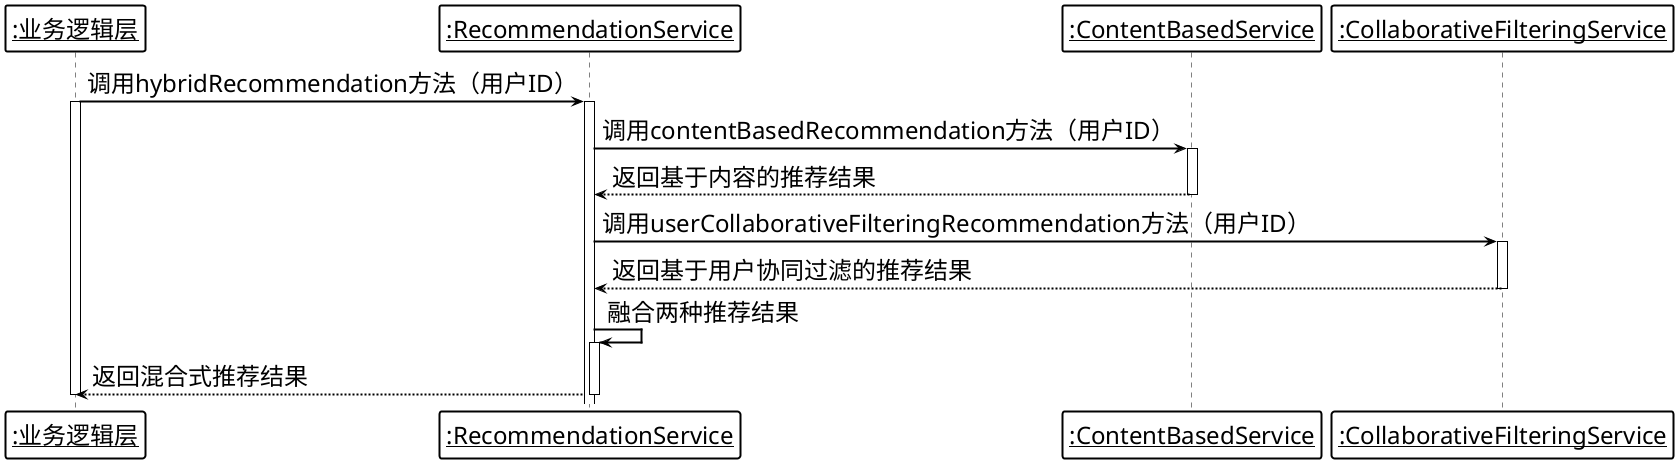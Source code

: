 @startuml
' 字体设置（小四号宋体≈12px，取消粗体）
skinparam defaultFontName "FangSong_GB2312"
skinparam defaultFontSize 24px
skinparam defaultFontStyle plain
skinparam monospacedFontName "Times New Roman"
skinparam monospacedFontSize 24px
skinparam monospacedFontStyle plain

' 强制单色模式，移除所有颜色
skinparam monochrome true

' 移除参与者和对象框的背景颜色
skinparam sequence {
    ParticipantBackgroundColor transparent  # 参与者背景透明
    ActorBackgroundColor transparent        # 角色背景透明
    BoxBackgroundColor transparent          # 框背景透明

    ArrowColor #000000
    LifeLineBorderColor #000000
    ParticipantBorderColor #000000
    ActorBorderColor #000000

    ArrowThickness 2.0
    LifeLineBorderThickness 2.0
    ParticipantBorderThickness 2.0
    ActorBorderThickness 2.0

    LoopBorderColor transparent
    LoopBackgroundColor transparent
    LoopTextColor #000000

    ' 条件分支颜色配置
    AltBorderColor #000000      # alt分支边框颜色
    AltBackgroundColor transparent  # alt分支背景透明
    AltTextColor #000000       # alt分支文本颜色
    OptBorderColor #000000      # opt分支边框颜色
    OptBackgroundColor transparent  # opt分支背景透明
    OptTextColor #000000       # opt分支文本颜色
}



participant "<u>:业务逻辑层</u>" as BL
participant "<u>:RecommendationService</u>" as RecSvc
participant "<u>:ContentBasedService</u>" as CBSvc
participant "<u>:CollaborativeFilteringService</u>" as CFSvc

BL -> RecSvc: 调用hybridRecommendation方法（用户ID）
activate BL
activate RecSvc

RecSvc -> CBSvc: 调用contentBasedRecommendation方法（用户ID）
activate CBSvc
CBSvc --> RecSvc: 返回基于内容的推荐结果
deactivate CBSvc

RecSvc -> CFSvc: 调用userCollaborativeFilteringRecommendation方法（用户ID）
activate CFSvc
CFSvc --> RecSvc: 返回基于用户协同过滤的推荐结果
deactivate CFSvc

RecSvc -> RecSvc: 融合两种推荐结果
activate RecSvc

RecSvc --> BL: 返回混合式推荐结果
deactivate RecSvc
deactivate BL
@enduml